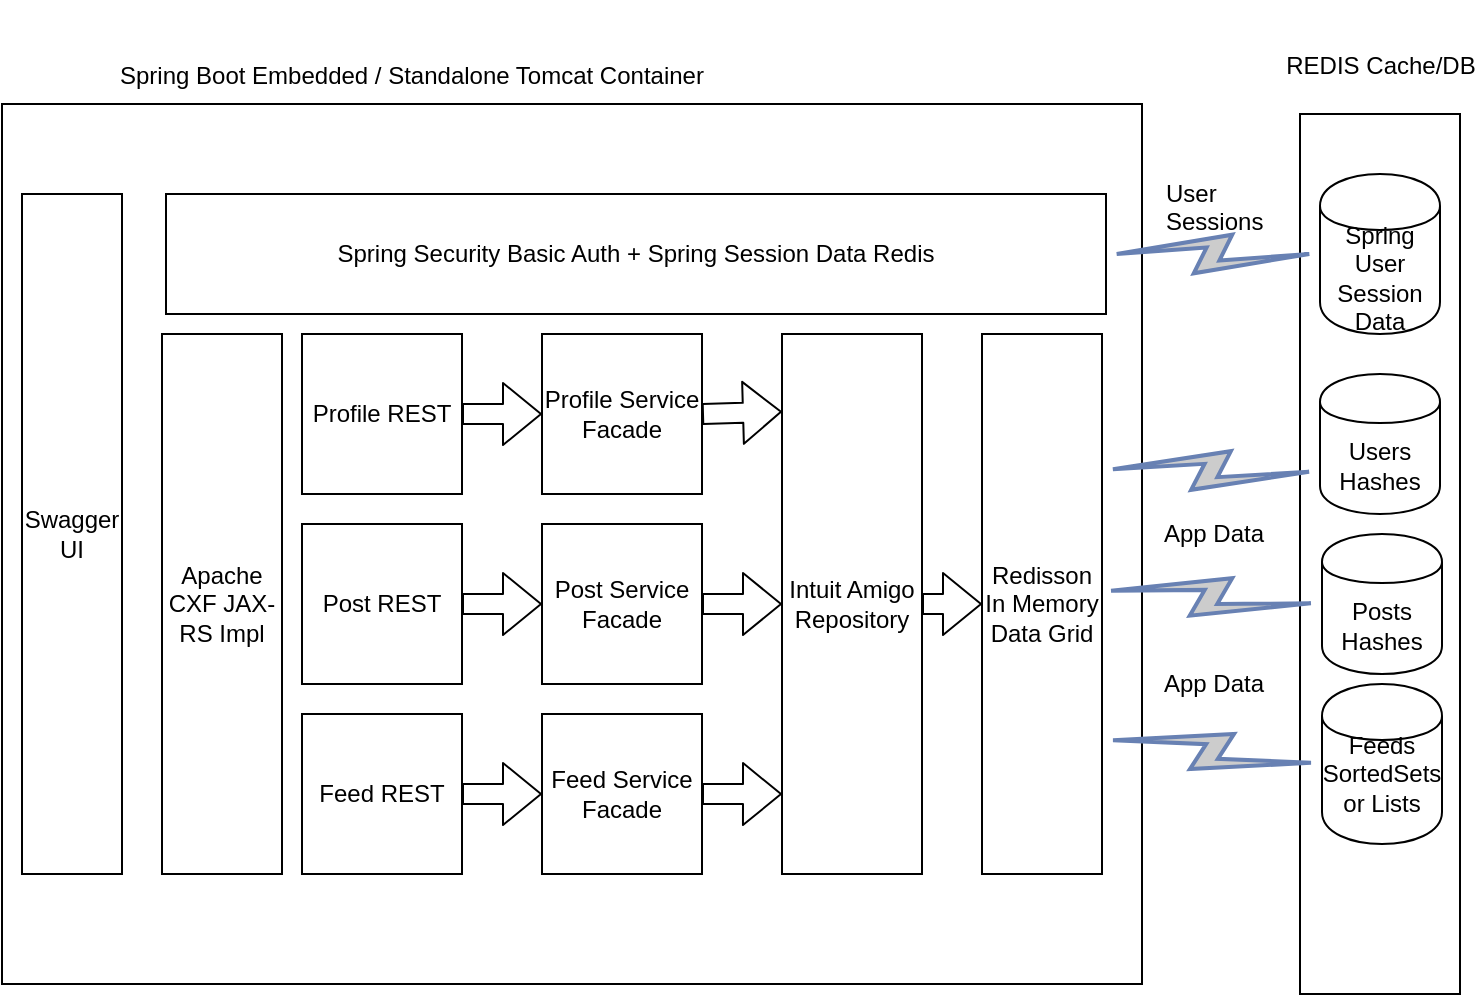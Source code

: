 <mxfile version="10.5.9" type="github"><diagram id="1RYPg8fCt-uc-34Qhv7I" name="Page-1"><mxGraphModel dx="1238" dy="1593" grid="1" gridSize="10" guides="1" tooltips="1" connect="1" arrows="1" fold="1" page="1" pageScale="1" pageWidth="850" pageHeight="1100" math="0" shadow="0"><root><mxCell id="0"/><mxCell id="1" parent="0"/><mxCell id="-DWzJqfhzz3Z3uuNRdP1-5" value="" style="rounded=0;whiteSpace=wrap;html=1;" parent="1" vertex="1"><mxGeometry x="10" y="-415" width="570" height="440" as="geometry"/></mxCell><mxCell id="-DWzJqfhzz3Z3uuNRdP1-37" value="" style="rounded=0;whiteSpace=wrap;html=1;" parent="1" vertex="1"><mxGeometry x="659" y="-410" width="80" height="440" as="geometry"/></mxCell><mxCell id="-DWzJqfhzz3Z3uuNRdP1-6" value="Profile REST" style="whiteSpace=wrap;html=1;aspect=fixed;" parent="1" vertex="1"><mxGeometry x="160" y="-300" width="80" height="80" as="geometry"/></mxCell><mxCell id="-DWzJqfhzz3Z3uuNRdP1-7" value="Post REST" style="whiteSpace=wrap;html=1;aspect=fixed;" parent="1" vertex="1"><mxGeometry x="160" y="-205" width="80" height="80" as="geometry"/></mxCell><mxCell id="-DWzJqfhzz3Z3uuNRdP1-8" value="Feed REST" style="whiteSpace=wrap;html=1;aspect=fixed;" parent="1" vertex="1"><mxGeometry x="160" y="-110" width="80" height="80" as="geometry"/></mxCell><mxCell id="-DWzJqfhzz3Z3uuNRdP1-9" value="Profile Service Facade" style="whiteSpace=wrap;html=1;aspect=fixed;" parent="1" vertex="1"><mxGeometry x="280" y="-300" width="80" height="80" as="geometry"/></mxCell><mxCell id="-DWzJqfhzz3Z3uuNRdP1-10" value="Post Service Facade" style="whiteSpace=wrap;html=1;aspect=fixed;" parent="1" vertex="1"><mxGeometry x="280" y="-205" width="80" height="80" as="geometry"/></mxCell><mxCell id="-DWzJqfhzz3Z3uuNRdP1-11" value="Feed Service Facade" style="whiteSpace=wrap;html=1;aspect=fixed;" parent="1" vertex="1"><mxGeometry x="280" y="-110" width="80" height="80" as="geometry"/></mxCell><mxCell id="-DWzJqfhzz3Z3uuNRdP1-12" value="Intuit Amigo Repository" style="rounded=0;whiteSpace=wrap;html=1;" parent="1" vertex="1"><mxGeometry x="400" y="-300" width="70" height="270" as="geometry"/></mxCell><mxCell id="-DWzJqfhzz3Z3uuNRdP1-13" value="" style="shape=flexArrow;endArrow=classic;html=1;exitX=1;exitY=0.5;exitDx=0;exitDy=0;entryX=0;entryY=0.5;entryDx=0;entryDy=0;" parent="1" source="-DWzJqfhzz3Z3uuNRdP1-6" target="-DWzJqfhzz3Z3uuNRdP1-9" edge="1"><mxGeometry width="50" height="50" relative="1" as="geometry"><mxPoint x="150" y="60" as="sourcePoint"/><mxPoint x="200" y="10" as="targetPoint"/></mxGeometry></mxCell><mxCell id="-DWzJqfhzz3Z3uuNRdP1-14" value="" style="shape=flexArrow;endArrow=classic;html=1;exitX=1;exitY=0.5;exitDx=0;exitDy=0;entryX=0;entryY=0.144;entryDx=0;entryDy=0;entryPerimeter=0;" parent="1" source="-DWzJqfhzz3Z3uuNRdP1-9" target="-DWzJqfhzz3Z3uuNRdP1-12" edge="1"><mxGeometry width="50" height="50" relative="1" as="geometry"><mxPoint x="250" y="-250" as="sourcePoint"/><mxPoint x="380" y="-260" as="targetPoint"/></mxGeometry></mxCell><mxCell id="-DWzJqfhzz3Z3uuNRdP1-15" value="Redisson In Memory Data Grid" style="rounded=0;whiteSpace=wrap;html=1;" parent="1" vertex="1"><mxGeometry x="500" y="-300" width="60" height="270" as="geometry"/></mxCell><mxCell id="-DWzJqfhzz3Z3uuNRdP1-18" value="" style="shape=flexArrow;endArrow=classic;html=1;exitX=1;exitY=0.5;exitDx=0;exitDy=0;" parent="1" source="-DWzJqfhzz3Z3uuNRdP1-7" target="-DWzJqfhzz3Z3uuNRdP1-10" edge="1"><mxGeometry width="50" height="50" relative="1" as="geometry"><mxPoint x="150" y="60" as="sourcePoint"/><mxPoint x="200" y="10" as="targetPoint"/></mxGeometry></mxCell><mxCell id="-DWzJqfhzz3Z3uuNRdP1-19" value="" style="shape=flexArrow;endArrow=classic;html=1;entryX=0;entryY=0.5;entryDx=0;entryDy=0;exitX=1;exitY=0.5;exitDx=0;exitDy=0;" parent="1" source="-DWzJqfhzz3Z3uuNRdP1-8" target="-DWzJqfhzz3Z3uuNRdP1-11" edge="1"><mxGeometry width="50" height="50" relative="1" as="geometry"><mxPoint x="150" y="60" as="sourcePoint"/><mxPoint x="200" y="10" as="targetPoint"/></mxGeometry></mxCell><mxCell id="-DWzJqfhzz3Z3uuNRdP1-20" value="" style="shape=flexArrow;endArrow=classic;html=1;exitX=1;exitY=0.5;exitDx=0;exitDy=0;" parent="1" source="-DWzJqfhzz3Z3uuNRdP1-10" edge="1"><mxGeometry width="50" height="50" relative="1" as="geometry"><mxPoint x="360" y="-130" as="sourcePoint"/><mxPoint x="400" y="-165" as="targetPoint"/></mxGeometry></mxCell><mxCell id="-DWzJqfhzz3Z3uuNRdP1-21" value="" style="shape=flexArrow;endArrow=classic;html=1;exitX=1;exitY=0.5;exitDx=0;exitDy=0;entryX=0;entryY=0.852;entryDx=0;entryDy=0;entryPerimeter=0;" parent="1" source="-DWzJqfhzz3Z3uuNRdP1-11" target="-DWzJqfhzz3Z3uuNRdP1-12" edge="1"><mxGeometry width="50" height="50" relative="1" as="geometry"><mxPoint x="150" y="60" as="sourcePoint"/><mxPoint x="200" y="10" as="targetPoint"/></mxGeometry></mxCell><mxCell id="-DWzJqfhzz3Z3uuNRdP1-22" value="" style="shape=flexArrow;endArrow=classic;html=1;exitX=1;exitY=0.5;exitDx=0;exitDy=0;" parent="1" source="-DWzJqfhzz3Z3uuNRdP1-12" edge="1"><mxGeometry width="50" height="50" relative="1" as="geometry"><mxPoint x="150" y="60" as="sourcePoint"/><mxPoint x="500" y="-165" as="targetPoint"/></mxGeometry></mxCell><mxCell id="-DWzJqfhzz3Z3uuNRdP1-25" value="Apache CXF JAX-RS Impl" style="rounded=0;whiteSpace=wrap;html=1;" parent="1" vertex="1"><mxGeometry x="90" y="-300" width="60" height="270" as="geometry"/></mxCell><mxCell id="-DWzJqfhzz3Z3uuNRdP1-26" value="Spring Security Basic Auth + Spring Session Data Redis" style="rounded=0;whiteSpace=wrap;html=1;" parent="1" vertex="1"><mxGeometry x="92" y="-370" width="470" height="60" as="geometry"/></mxCell><mxCell id="-DWzJqfhzz3Z3uuNRdP1-28" value="Spring User Session Data" style="shape=cylinder;whiteSpace=wrap;html=1;boundedLbl=1;backgroundOutline=1;" parent="1" vertex="1"><mxGeometry x="669" y="-380" width="60" height="80" as="geometry"/></mxCell><mxCell id="-DWzJqfhzz3Z3uuNRdP1-29" value="Users&lt;br&gt;Hashes&lt;br&gt;" style="shape=cylinder;whiteSpace=wrap;html=1;boundedLbl=1;backgroundOutline=1;" parent="1" vertex="1"><mxGeometry x="669" y="-280" width="60" height="70" as="geometry"/></mxCell><mxCell id="-DWzJqfhzz3Z3uuNRdP1-31" value="Posts&lt;br&gt;Hashes&lt;br&gt;" style="shape=cylinder;whiteSpace=wrap;html=1;boundedLbl=1;backgroundOutline=1;" parent="1" vertex="1"><mxGeometry x="670" y="-200" width="60" height="70" as="geometry"/></mxCell><mxCell id="-DWzJqfhzz3Z3uuNRdP1-32" value="Feeds&lt;br&gt;SortedSets&lt;br&gt;or Lists&lt;br&gt;&lt;br&gt;" style="shape=cylinder;whiteSpace=wrap;html=1;boundedLbl=1;backgroundOutline=1;" parent="1" vertex="1"><mxGeometry x="670" y="-125" width="60" height="80" as="geometry"/></mxCell><mxCell id="-DWzJqfhzz3Z3uuNRdP1-35" value="Spring Boot Embedded / Standalone Tomcat Container" style="text;html=1;resizable=0;points=[];autosize=1;align=left;verticalAlign=top;spacingTop=-4;" parent="1" vertex="1"><mxGeometry x="67" y="-439" width="310" height="20" as="geometry"/></mxCell><mxCell id="-DWzJqfhzz3Z3uuNRdP1-36" value="REDIS Cache/DB" style="text;html=1;strokeColor=none;fillColor=none;align=center;verticalAlign=middle;whiteSpace=wrap;rounded=0;" parent="1" vertex="1"><mxGeometry x="648.5" y="-449" width="101" height="30" as="geometry"/></mxCell><mxCell id="-DWzJqfhzz3Z3uuNRdP1-47" value="" style="html=1;outlineConnect=0;fillColor=#CCCCCC;strokeColor=#6881B3;gradientColor=none;gradientDirection=north;strokeWidth=2;shape=mxgraph.networks.comm_link_edge;html=1;entryX=0;entryY=0.5;entryDx=0;entryDy=0;exitX=1;exitY=0.5;exitDx=0;exitDy=0;" parent="1" source="-DWzJqfhzz3Z3uuNRdP1-26" target="-DWzJqfhzz3Z3uuNRdP1-28" edge="1"><mxGeometry width="100" height="100" relative="1" as="geometry"><mxPoint x="570" y="-299" as="sourcePoint"/><mxPoint x="670" y="-399" as="targetPoint"/><Array as="points"><mxPoint x="580" y="-449"/></Array></mxGeometry></mxCell><mxCell id="-DWzJqfhzz3Z3uuNRdP1-48" value="" style="html=1;outlineConnect=0;fillColor=#CCCCCC;strokeColor=#6881B3;gradientColor=none;gradientDirection=north;strokeWidth=2;shape=mxgraph.networks.comm_link_edge;html=1;entryX=0;entryY=0.5;entryDx=0;entryDy=0;exitX=0.983;exitY=0.474;exitDx=0;exitDy=0;exitPerimeter=0;" parent="1" source="-DWzJqfhzz3Z3uuNRdP1-15" target="-DWzJqfhzz3Z3uuNRdP1-31" edge="1"><mxGeometry width="100" height="100" relative="1" as="geometry"><mxPoint x="40" y="150" as="sourcePoint"/><mxPoint x="140" y="50" as="targetPoint"/></mxGeometry></mxCell><mxCell id="-DWzJqfhzz3Z3uuNRdP1-50" value="User&lt;br&gt;Sessions" style="text;html=1;resizable=0;points=[];autosize=1;align=left;verticalAlign=top;spacingTop=-4;" parent="1" vertex="1"><mxGeometry x="589.5" y="-380" width="60" height="30" as="geometry"/></mxCell><mxCell id="-DWzJqfhzz3Z3uuNRdP1-51" value="App Data" style="text;html=1;resizable=0;points=[];autosize=1;align=left;verticalAlign=top;spacingTop=-4;" parent="1" vertex="1"><mxGeometry x="589" y="-210" width="70" height="20" as="geometry"/></mxCell><mxCell id="-DWzJqfhzz3Z3uuNRdP1-52" value="Swagger UI" style="rounded=0;whiteSpace=wrap;html=1;" parent="1" vertex="1"><mxGeometry x="20" y="-370" width="50" height="340" as="geometry"/></mxCell><mxCell id="-DWzJqfhzz3Z3uuNRdP1-53" value="" style="html=1;outlineConnect=0;fillColor=#CCCCCC;strokeColor=#6881B3;gradientColor=none;gradientDirection=north;strokeWidth=2;shape=mxgraph.networks.comm_link_edge;html=1;entryX=0;entryY=0.5;entryDx=0;entryDy=0;exitX=1;exitY=0.75;exitDx=0;exitDy=0;" parent="1" source="-DWzJqfhzz3Z3uuNRdP1-15" target="-DWzJqfhzz3Z3uuNRdP1-32" edge="1"><mxGeometry width="100" height="100" relative="1" as="geometry"><mxPoint x="569" y="-162" as="sourcePoint"/><mxPoint x="680" y="-155" as="targetPoint"/></mxGeometry></mxCell><mxCell id="-DWzJqfhzz3Z3uuNRdP1-54" value="" style="html=1;outlineConnect=0;fillColor=#CCCCCC;strokeColor=#6881B3;gradientColor=none;gradientDirection=north;strokeWidth=2;shape=mxgraph.networks.comm_link_edge;html=1;entryX=0;entryY=0.7;entryDx=0;entryDy=0;exitX=1;exitY=0.25;exitDx=0;exitDy=0;" parent="1" source="-DWzJqfhzz3Z3uuNRdP1-15" target="-DWzJqfhzz3Z3uuNRdP1-29" edge="1"><mxGeometry width="100" height="100" relative="1" as="geometry"><mxPoint x="579" y="-152" as="sourcePoint"/><mxPoint x="680" y="-70" as="targetPoint"/></mxGeometry></mxCell><mxCell id="-DWzJqfhzz3Z3uuNRdP1-55" value="App Data" style="text;html=1;resizable=0;points=[];autosize=1;align=left;verticalAlign=top;spacingTop=-4;" parent="1" vertex="1"><mxGeometry x="589" y="-135" width="70" height="20" as="geometry"/></mxCell></root></mxGraphModel></diagram></mxfile>